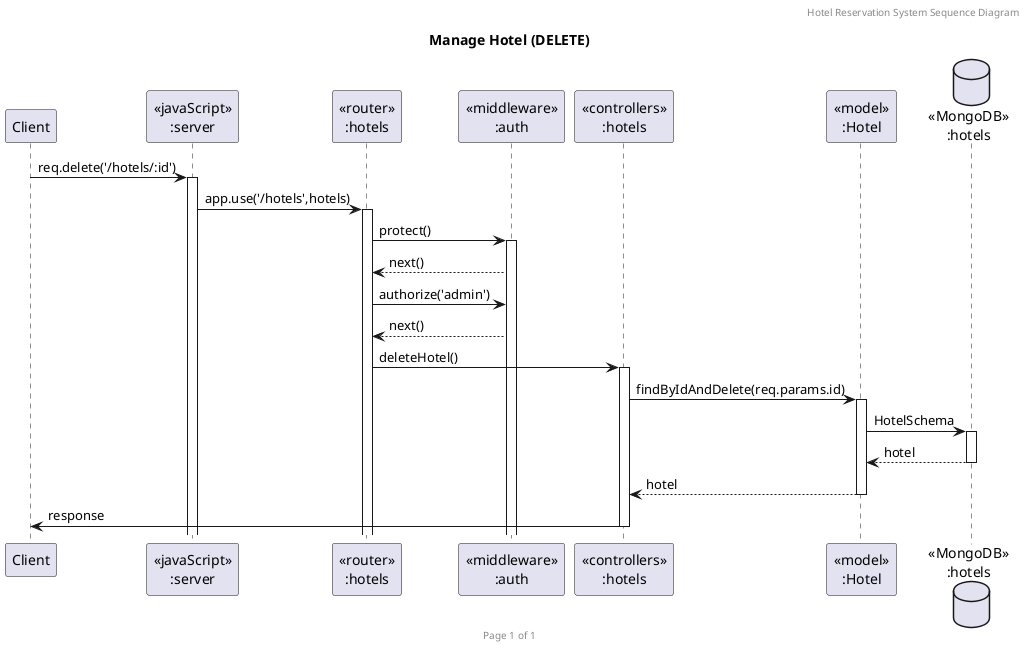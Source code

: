 @startuml Manage Hotel (DELETE)

header Hotel Reservation System Sequence Diagram
footer Page %page% of %lastpage%
title "Manage Hotel (DELETE)"

participant "Client" as client
participant "<<javaScript>>\n:server" as server
participant "<<router>>\n:hotels" as routerHotels
participant "<<middleware>>\n:auth" as middlewareAuth
participant "<<controllers>>\n:hotels" as controllersHotels
participant "<<model>>\n:Hotel" as modelHotel
database "<<MongoDB>>\n:hotels" as HotelsDatabase

client->server ++:req.delete('/hotels/:id')
server->routerHotels ++:app.use('/hotels',hotels)
routerHotels->middlewareAuth ++:protect()
middlewareAuth-->routerHotels :next()
routerHotels->middlewareAuth :authorize('admin')
middlewareAuth-->routerHotels :next()
routerHotels -> controllersHotels ++:deleteHotel()
controllersHotels->modelHotel ++:findByIdAndDelete(req.params.id)
modelHotel ->HotelsDatabase ++: HotelSchema
HotelsDatabase --> modelHotel --: hotel
controllersHotels <-- modelHotel --:hotel
controllersHotels->client --:response

@enduml
